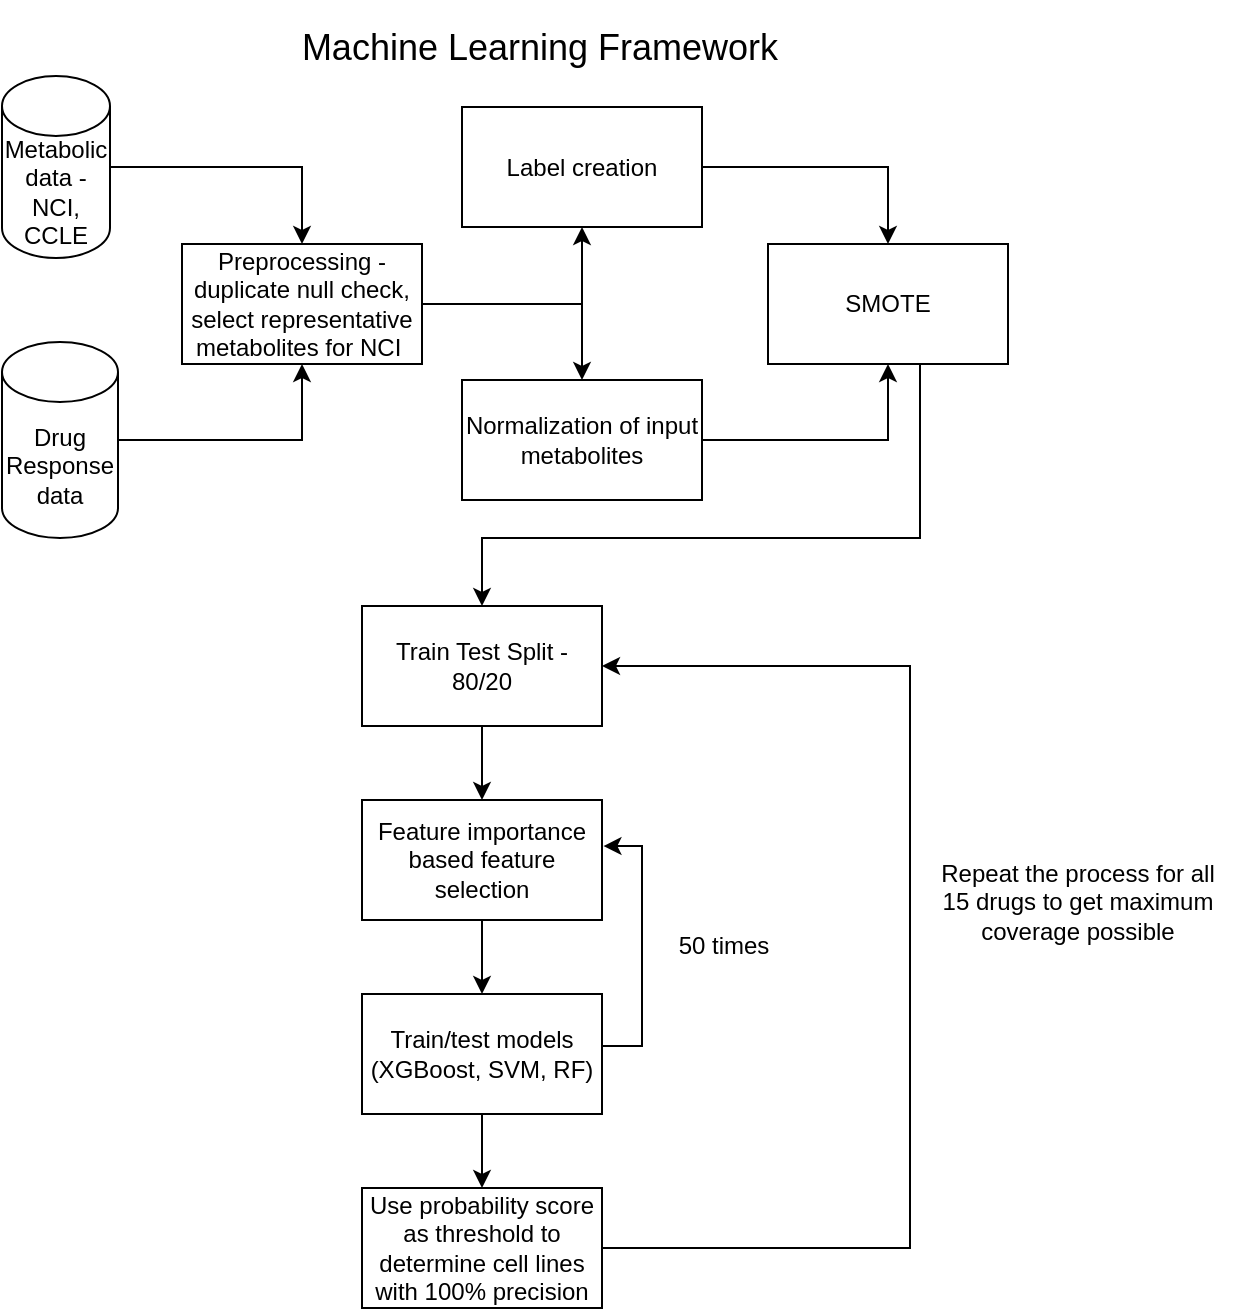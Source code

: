 <mxfile version="21.3.8" type="github">
  <diagram name="Page-1" id="7W8LB0LxO2s-Lcnry1Br">
    <mxGraphModel dx="1313" dy="676" grid="0" gridSize="10" guides="1" tooltips="1" connect="1" arrows="1" fold="1" page="1" pageScale="1" pageWidth="827" pageHeight="1169" math="0" shadow="0">
      <root>
        <mxCell id="0" />
        <mxCell id="1" parent="0" />
        <mxCell id="r0TS0tk0IzFO6ZnYBTqd-5" style="edgeStyle=orthogonalEdgeStyle;rounded=0;orthogonalLoop=1;jettySize=auto;html=1;entryX=0.5;entryY=0;entryDx=0;entryDy=0;" edge="1" parent="1" source="r0TS0tk0IzFO6ZnYBTqd-1" target="r0TS0tk0IzFO6ZnYBTqd-4">
          <mxGeometry relative="1" as="geometry" />
        </mxCell>
        <mxCell id="r0TS0tk0IzFO6ZnYBTqd-1" value="Metabolic data - NCI, CCLE" style="shape=cylinder3;whiteSpace=wrap;html=1;boundedLbl=1;backgroundOutline=1;size=15;" vertex="1" parent="1">
          <mxGeometry x="167" y="56" width="54" height="91" as="geometry" />
        </mxCell>
        <mxCell id="r0TS0tk0IzFO6ZnYBTqd-6" style="edgeStyle=orthogonalEdgeStyle;rounded=0;orthogonalLoop=1;jettySize=auto;html=1;entryX=0.5;entryY=1;entryDx=0;entryDy=0;" edge="1" parent="1" source="r0TS0tk0IzFO6ZnYBTqd-3" target="r0TS0tk0IzFO6ZnYBTqd-4">
          <mxGeometry relative="1" as="geometry" />
        </mxCell>
        <mxCell id="r0TS0tk0IzFO6ZnYBTqd-3" value="Drug Response data" style="shape=cylinder3;whiteSpace=wrap;html=1;boundedLbl=1;backgroundOutline=1;size=15;" vertex="1" parent="1">
          <mxGeometry x="167" y="189" width="58" height="98" as="geometry" />
        </mxCell>
        <mxCell id="r0TS0tk0IzFO6ZnYBTqd-15" style="edgeStyle=orthogonalEdgeStyle;rounded=0;orthogonalLoop=1;jettySize=auto;html=1;entryX=0.5;entryY=1;entryDx=0;entryDy=0;" edge="1" parent="1" source="r0TS0tk0IzFO6ZnYBTqd-4" target="r0TS0tk0IzFO6ZnYBTqd-9">
          <mxGeometry relative="1" as="geometry" />
        </mxCell>
        <mxCell id="r0TS0tk0IzFO6ZnYBTqd-16" style="edgeStyle=orthogonalEdgeStyle;rounded=0;orthogonalLoop=1;jettySize=auto;html=1;" edge="1" parent="1" source="r0TS0tk0IzFO6ZnYBTqd-4" target="r0TS0tk0IzFO6ZnYBTqd-10">
          <mxGeometry relative="1" as="geometry" />
        </mxCell>
        <mxCell id="r0TS0tk0IzFO6ZnYBTqd-4" value="Preprocessing - duplicate null check, select representative metabolites for NCI&amp;nbsp;" style="rounded=0;whiteSpace=wrap;html=1;" vertex="1" parent="1">
          <mxGeometry x="257" y="140" width="120" height="60" as="geometry" />
        </mxCell>
        <mxCell id="r0TS0tk0IzFO6ZnYBTqd-18" style="edgeStyle=orthogonalEdgeStyle;rounded=0;orthogonalLoop=1;jettySize=auto;html=1;entryX=0.5;entryY=0;entryDx=0;entryDy=0;" edge="1" parent="1" source="r0TS0tk0IzFO6ZnYBTqd-9" target="r0TS0tk0IzFO6ZnYBTqd-17">
          <mxGeometry relative="1" as="geometry" />
        </mxCell>
        <mxCell id="r0TS0tk0IzFO6ZnYBTqd-9" value="Label creation" style="rounded=0;whiteSpace=wrap;html=1;" vertex="1" parent="1">
          <mxGeometry x="397" y="71.5" width="120" height="60" as="geometry" />
        </mxCell>
        <mxCell id="r0TS0tk0IzFO6ZnYBTqd-19" style="edgeStyle=orthogonalEdgeStyle;rounded=0;orthogonalLoop=1;jettySize=auto;html=1;entryX=0.5;entryY=1;entryDx=0;entryDy=0;" edge="1" parent="1" source="r0TS0tk0IzFO6ZnYBTqd-10" target="r0TS0tk0IzFO6ZnYBTqd-17">
          <mxGeometry relative="1" as="geometry" />
        </mxCell>
        <mxCell id="r0TS0tk0IzFO6ZnYBTqd-10" value="Normalization of input metabolites" style="rounded=0;whiteSpace=wrap;html=1;" vertex="1" parent="1">
          <mxGeometry x="397" y="208" width="120" height="60" as="geometry" />
        </mxCell>
        <mxCell id="r0TS0tk0IzFO6ZnYBTqd-23" style="edgeStyle=orthogonalEdgeStyle;rounded=0;orthogonalLoop=1;jettySize=auto;html=1;entryX=0.5;entryY=0;entryDx=0;entryDy=0;" edge="1" parent="1" source="r0TS0tk0IzFO6ZnYBTqd-17" target="r0TS0tk0IzFO6ZnYBTqd-21">
          <mxGeometry relative="1" as="geometry">
            <Array as="points">
              <mxPoint x="626" y="287" />
              <mxPoint x="407" y="287" />
            </Array>
          </mxGeometry>
        </mxCell>
        <mxCell id="r0TS0tk0IzFO6ZnYBTqd-17" value="SMOTE" style="rounded=0;whiteSpace=wrap;html=1;" vertex="1" parent="1">
          <mxGeometry x="550" y="140" width="120" height="60" as="geometry" />
        </mxCell>
        <mxCell id="r0TS0tk0IzFO6ZnYBTqd-26" style="edgeStyle=orthogonalEdgeStyle;rounded=0;orthogonalLoop=1;jettySize=auto;html=1;entryX=0.5;entryY=0;entryDx=0;entryDy=0;" edge="1" parent="1" source="r0TS0tk0IzFO6ZnYBTqd-21" target="r0TS0tk0IzFO6ZnYBTqd-24">
          <mxGeometry relative="1" as="geometry" />
        </mxCell>
        <mxCell id="r0TS0tk0IzFO6ZnYBTqd-21" value="Train Test Split - 80/20" style="rounded=0;whiteSpace=wrap;html=1;" vertex="1" parent="1">
          <mxGeometry x="347" y="321" width="120" height="60" as="geometry" />
        </mxCell>
        <mxCell id="r0TS0tk0IzFO6ZnYBTqd-27" style="edgeStyle=orthogonalEdgeStyle;rounded=0;orthogonalLoop=1;jettySize=auto;html=1;" edge="1" parent="1" source="r0TS0tk0IzFO6ZnYBTqd-24" target="r0TS0tk0IzFO6ZnYBTqd-25">
          <mxGeometry relative="1" as="geometry" />
        </mxCell>
        <mxCell id="r0TS0tk0IzFO6ZnYBTqd-24" value="Feature importance based feature selection" style="rounded=0;whiteSpace=wrap;html=1;" vertex="1" parent="1">
          <mxGeometry x="347" y="418" width="120" height="60" as="geometry" />
        </mxCell>
        <mxCell id="r0TS0tk0IzFO6ZnYBTqd-30" style="edgeStyle=orthogonalEdgeStyle;rounded=0;orthogonalLoop=1;jettySize=auto;html=1;entryX=1.006;entryY=0.384;entryDx=0;entryDy=0;entryPerimeter=0;" edge="1" parent="1" source="r0TS0tk0IzFO6ZnYBTqd-25" target="r0TS0tk0IzFO6ZnYBTqd-24">
          <mxGeometry relative="1" as="geometry">
            <Array as="points">
              <mxPoint x="487" y="541" />
              <mxPoint x="487" y="441" />
            </Array>
          </mxGeometry>
        </mxCell>
        <mxCell id="r0TS0tk0IzFO6ZnYBTqd-33" style="edgeStyle=orthogonalEdgeStyle;rounded=0;orthogonalLoop=1;jettySize=auto;html=1;entryX=0.5;entryY=0;entryDx=0;entryDy=0;" edge="1" parent="1" source="r0TS0tk0IzFO6ZnYBTqd-25" target="r0TS0tk0IzFO6ZnYBTqd-32">
          <mxGeometry relative="1" as="geometry" />
        </mxCell>
        <mxCell id="r0TS0tk0IzFO6ZnYBTqd-25" value="Train/test models (XGBoost, SVM, RF)" style="rounded=0;whiteSpace=wrap;html=1;" vertex="1" parent="1">
          <mxGeometry x="347" y="515" width="120" height="60" as="geometry" />
        </mxCell>
        <mxCell id="r0TS0tk0IzFO6ZnYBTqd-31" value="50 times" style="text;html=1;strokeColor=none;fillColor=none;align=center;verticalAlign=middle;whiteSpace=wrap;rounded=0;" vertex="1" parent="1">
          <mxGeometry x="498" y="476" width="60" height="30" as="geometry" />
        </mxCell>
        <mxCell id="r0TS0tk0IzFO6ZnYBTqd-36" style="edgeStyle=orthogonalEdgeStyle;rounded=0;orthogonalLoop=1;jettySize=auto;html=1;entryX=1;entryY=0.5;entryDx=0;entryDy=0;" edge="1" parent="1" source="r0TS0tk0IzFO6ZnYBTqd-32" target="r0TS0tk0IzFO6ZnYBTqd-21">
          <mxGeometry relative="1" as="geometry">
            <Array as="points">
              <mxPoint x="621" y="642" />
              <mxPoint x="621" y="351" />
            </Array>
          </mxGeometry>
        </mxCell>
        <mxCell id="r0TS0tk0IzFO6ZnYBTqd-32" value="Use probability score as threshold to determine cell lines with 100% precision" style="rounded=0;whiteSpace=wrap;html=1;" vertex="1" parent="1">
          <mxGeometry x="347" y="612" width="120" height="60" as="geometry" />
        </mxCell>
        <mxCell id="r0TS0tk0IzFO6ZnYBTqd-35" value="&lt;font style=&quot;font-size: 18px;&quot;&gt;Machine Learning Framework&lt;/font&gt;" style="text;html=1;strokeColor=none;fillColor=none;align=center;verticalAlign=middle;whiteSpace=wrap;rounded=0;" vertex="1" parent="1">
          <mxGeometry x="231" y="18" width="410" height="47" as="geometry" />
        </mxCell>
        <mxCell id="r0TS0tk0IzFO6ZnYBTqd-37" value="Repeat the process for all 15 drugs to get maximum coverage possible" style="text;html=1;strokeColor=none;fillColor=none;align=center;verticalAlign=middle;whiteSpace=wrap;rounded=0;" vertex="1" parent="1">
          <mxGeometry x="628" y="454" width="154" height="30" as="geometry" />
        </mxCell>
      </root>
    </mxGraphModel>
  </diagram>
</mxfile>
